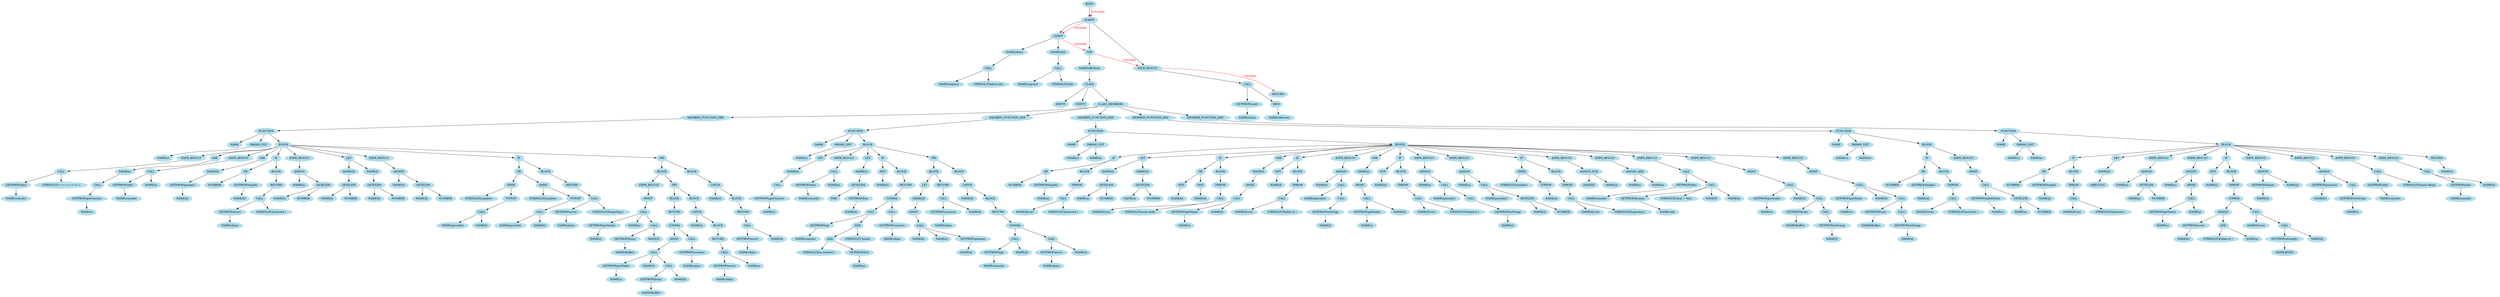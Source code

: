 digraph AST {
  node [color=lightblue2, style=filled];
  node0 [label="ROOT"];
  node1 [label="SCRIPT"];
  node0 -> node1 [weight=1];
  node2 [label="CONST"];
  node1 -> node2 [weight=1];
  node3 [label="NAME(shim)"];
  node2 -> node3 [weight=1];
  node4 [label="CALL"];
  node3 -> node4 [weight=1];
  node5 [label="NAME(require)"];
  node4 -> node5 [weight=1];
  node6 [label="STRINGLIT(fabric-shi)"];
  node4 -> node6 [weight=1];
  node7 [label="NAME(util)"];
  node2 -> node7 [weight=1];
  node8 [label="CALL"];
  node7 -> node8 [weight=1];
  node9 [label="NAME(require)"];
  node8 -> node9 [weight=1];
  node10 [label="STRINGLIT(util)"];
  node8 -> node10 [weight=1];
  node11 [label="VAR"];
  node2 -> node11 [label="UNCOND", fontcolor="red", weight=0.01, color="red"];
  node1 -> node11 [weight=1];
  node12 [label="NAME(ABstore)"];
  node11 -> node12 [weight=1];
  node13 [label="CLASS"];
  node12 -> node13 [weight=1];
  node14 [label="EMPTY"];
  node13 -> node14 [weight=1];
  node15 [label="EMPTY"];
  node13 -> node15 [weight=1];
  node16 [label="CLASS_MEMBERS"];
  node13 -> node16 [weight=1];
  node17 [label="MEMBER_FUNCTION_DEF"];
  node16 -> node17 [weight=1];
  node18 [label="FUNCTION"];
  node17 -> node18 [weight=1];
  node19 [label="NAME"];
  node18 -> node19 [weight=1];
  node20 [label="PARAM_LIST"];
  node18 -> node20 [weight=1];
  node21 [label="NAME(c)"];
  node20 -> node21 [weight=1];
  node22 [label="BLOCK"];
  node18 -> node22 [weight=1];
  node23 [label="EXPR_RESULT"];
  node22 -> node23 [weight=1];
  node24 [label="CALL"];
  node23 -> node24 [weight=1];
  node25 [label="GETPROP(info)"];
  node24 -> node25 [weight=1];
  node26 [label="NAME(console)"];
  node25 -> node26 [weight=1];
  node27 [label="STRINGLIT(========= )"];
  node24 -> node27 [weight=1];
  node28 [label="VAR"];
  node22 -> node28 [weight=1];
  node29 [label="NAME(a)"];
  node28 -> node29 [weight=1];
  node30 [label="CALL"];
  node29 -> node30 [weight=1];
  node31 [label="GETPROP(getFunctio)"];
  node30 -> node31 [weight=1];
  node32 [label="NAME(c)"];
  node31 -> node32 [weight=1];
  node33 [label="EXPR_RESULT"];
  node22 -> node33 [weight=1];
  node34 [label="CALL"];
  node33 -> node34 [weight=1];
  node35 [label="GETPROP(info)"];
  node34 -> node35 [weight=1];
  node36 [label="NAME(console)"];
  node35 -> node36 [weight=1];
  node37 [label="NAME(a)"];
  node34 -> node37 [weight=1];
  node38 [label="VAR"];
  node22 -> node38 [weight=1];
  node39 [label="NAME(b)"];
  node38 -> node39 [weight=1];
  node40 [label="GETPROP(params)"];
  node39 -> node40 [weight=1];
  node41 [label="NAME(a)"];
  node40 -> node41 [weight=1];
  node42 [label="IF"];
  node22 -> node42 [weight=1];
  node43 [label="NE"];
  node42 -> node43 [weight=1];
  node44 [label="NUMBER"];
  node43 -> node44 [weight=1];
  node45 [label="GETPROP(length)"];
  node43 -> node45 [weight=1];
  node46 [label="NAME(b)"];
  node45 -> node46 [weight=1];
  node47 [label="BLOCK"];
  node42 -> node47 [weight=1];
  node48 [label="RETURN"];
  node47 -> node48 [weight=1];
  node49 [label="CALL"];
  node48 -> node49 [weight=1];
  node50 [label="GETPROP(error)"];
  node49 -> node50 [weight=1];
  node51 [label="NAME(shim)"];
  node50 -> node51 [weight=1];
  node52 [label="STRINGLIT(Incorrect )"];
  node49 -> node52 [weight=1];
  node53 [label="EXPR_RESULT"];
  node22 -> node53 [weight=1];
  node54 [label="ASSIGN"];
  node53 -> node54 [weight=1];
  node55 [label="NAME(a)"];
  node54 -> node55 [weight=1];
  node56 [label="GETELEM"];
  node54 -> node56 [weight=1];
  node57 [label="NAME(b)"];
  node56 -> node57 [weight=1];
  node58 [label="NUMBER"];
  node56 -> node58 [weight=1];
  node59 [label="LET"];
  node22 -> node59 [weight=1];
  node60 [label="NAME(d)"];
  node59 -> node60 [weight=1];
  node61 [label="GETELEM"];
  node60 -> node61 [weight=1];
  node62 [label="NAME(b)"];
  node61 -> node62 [weight=1];
  node63 [label="NUMBER"];
  node61 -> node63 [weight=1];
  node64 [label="NAME(f)"];
  node59 -> node64 [weight=1];
  node65 [label="GETELEM"];
  node64 -> node65 [weight=1];
  node66 [label="NAME(b)"];
  node65 -> node66 [weight=1];
  node67 [label="NUMBER"];
  node65 -> node67 [weight=1];
  node68 [label="EXPR_RESULT"];
  node22 -> node68 [weight=1];
  node69 [label="ASSIGN"];
  node68 -> node69 [weight=1];
  node70 [label="NAME(b)"];
  node69 -> node70 [weight=1];
  node71 [label="GETELEM"];
  node69 -> node71 [weight=1];
  node72 [label="NAME(b)"];
  node71 -> node72 [weight=1];
  node73 [label="NUMBER"];
  node71 -> node73 [weight=1];
  node74 [label="IF"];
  node22 -> node74 [weight=1];
  node75 [label="OR"];
  node74 -> node75 [weight=1];
  node76 [label="SHNE"];
  node75 -> node76 [weight=1];
  node77 [label="STRINGLIT(number)"];
  node76 -> node77 [weight=1];
  node78 [label="TYPEOF"];
  node76 -> node78 [weight=1];
  node79 [label="CALL"];
  node78 -> node79 [weight=1];
  node80 [label="NAME(parseInt)"];
  node79 -> node80 [weight=1];
  node81 [label="NAME(f)"];
  node79 -> node81 [weight=1];
  node82 [label="SHNE"];
  node75 -> node82 [weight=1];
  node83 [label="STRINGLIT(number)"];
  node82 -> node83 [weight=1];
  node84 [label="TYPEOF"];
  node82 -> node84 [weight=1];
  node85 [label="CALL"];
  node84 -> node85 [weight=1];
  node86 [label="NAME(parseInt)"];
  node85 -> node86 [weight=1];
  node87 [label="NAME(b)"];
  node85 -> node87 [weight=1];
  node88 [label="BLOCK"];
  node74 -> node88 [weight=1];
  node89 [label="RETURN"];
  node88 -> node89 [weight=1];
  node90 [label="CALL"];
  node89 -> node90 [weight=1];
  node91 [label="GETPROP(error)"];
  node90 -> node91 [weight=1];
  node92 [label="NAME(shim)"];
  node91 -> node92 [weight=1];
  node93 [label="STRINGLIT(Expecting )"];
  node90 -> node93 [weight=1];
  node94 [label="TRY"];
  node22 -> node94 [weight=1];
  node95 [label="BLOCK"];
  node94 -> node95 [weight=1];
  node96 [label="EXPR_RESULT"];
  node95 -> node96 [weight=1];
  node97 [label="AWAIT"];
  node96 -> node97 [weight=1];
  node98 [label="CALL"];
  node97 -> node98 [weight=1];
  node99 [label="GETPROP(putState)"];
  node98 -> node99 [weight=1];
  node100 [label="NAME(c)"];
  node99 -> node100 [weight=1];
  node101 [label="NAME(a)"];
  node98 -> node101 [weight=1];
  node102 [label="CALL"];
  node98 -> node102 [weight=1];
  node103 [label="GETPROP(from)"];
  node102 -> node103 [weight=1];
  node104 [label="NAME(Buffer)"];
  node103 -> node104 [weight=1];
  node105 [label="NAME(f)"];
  node102 -> node105 [weight=1];
  node106 [label="TRY"];
  node95 -> node106 [weight=1];
  node107 [label="BLOCK"];
  node106 -> node107 [weight=1];
  node108 [label="RETURN"];
  node107 -> node108 [weight=1];
  node109 [label="COMMA"];
  node108 -> node109 [weight=1];
  node110 [label="AWAIT"];
  node109 -> node110 [weight=1];
  node111 [label="CALL"];
  node110 -> node111 [weight=1];
  node112 [label="GETPROP(putState)"];
  node111 -> node112 [weight=1];
  node113 [label="NAME(c)"];
  node112 -> node113 [weight=1];
  node114 [label="NAME(d)"];
  node111 -> node114 [weight=1];
  node115 [label="CALL"];
  node111 -> node115 [weight=1];
  node116 [label="GETPROP(from)"];
  node115 -> node116 [weight=1];
  node117 [label="NAME(Buffer)"];
  node116 -> node117 [weight=1];
  node118 [label="NAME(b)"];
  node115 -> node118 [weight=1];
  node119 [label="CALL"];
  node109 -> node119 [weight=1];
  node120 [label="GETPROP(success)"];
  node119 -> node120 [weight=1];
  node121 [label="NAME(shim)"];
  node120 -> node121 [weight=1];
  node122 [label="BLOCK"];
  node106 -> node122 [weight=1];
  node123 [label="CATCH"];
  node122 -> node123 [weight=1];
  node124 [label="NAME(e)"];
  node123 -> node124 [weight=1];
  node125 [label="BLOCK"];
  node123 -> node125 [weight=1];
  node126 [label="RETURN"];
  node125 -> node126 [weight=1];
  node127 [label="CALL"];
  node126 -> node127 [weight=1];
  node128 [label="GETPROP(error)"];
  node127 -> node128 [weight=1];
  node129 [label="NAME(shim)"];
  node128 -> node129 [weight=1];
  node130 [label="NAME(e)"];
  node127 -> node130 [weight=1];
  node131 [label="BLOCK"];
  node94 -> node131 [weight=1];
  node132 [label="CATCH"];
  node131 -> node132 [weight=1];
  node133 [label="NAME(e)"];
  node132 -> node133 [weight=1];
  node134 [label="BLOCK"];
  node132 -> node134 [weight=1];
  node135 [label="RETURN"];
  node134 -> node135 [weight=1];
  node136 [label="CALL"];
  node135 -> node136 [weight=1];
  node137 [label="GETPROP(error)"];
  node136 -> node137 [weight=1];
  node138 [label="NAME(shim)"];
  node137 -> node138 [weight=1];
  node139 [label="NAME(e)"];
  node136 -> node139 [weight=1];
  node140 [label="MEMBER_FUNCTION_DEF"];
  node16 -> node140 [weight=1];
  node141 [label="FUNCTION"];
  node140 -> node141 [weight=1];
  node142 [label="NAME"];
  node141 -> node142 [weight=1];
  node143 [label="PARAM_LIST"];
  node141 -> node143 [weight=1];
  node144 [label="NAME(c)"];
  node143 -> node144 [weight=1];
  node145 [label="BLOCK"];
  node141 -> node145 [weight=1];
  node146 [label="LET"];
  node145 -> node146 [weight=1];
  node147 [label="NAME(a)"];
  node146 -> node147 [weight=1];
  node148 [label="CALL"];
  node147 -> node148 [weight=1];
  node149 [label="GETPROP(getFunctio)"];
  node148 -> node149 [weight=1];
  node150 [label="NAME(c)"];
  node149 -> node150 [weight=1];
  node151 [label="EXPR_RESULT"];
  node145 -> node151 [weight=1];
  node152 [label="CALL"];
  node151 -> node152 [weight=1];
  node153 [label="GETPROP(info)"];
  node152 -> node153 [weight=1];
  node154 [label="NAME(console)"];
  node153 -> node154 [weight=1];
  node155 [label="NAME(a)"];
  node152 -> node155 [weight=1];
  node156 [label="LET"];
  node145 -> node156 [weight=1];
  node157 [label="NAME(b)"];
  node156 -> node157 [weight=1];
  node158 [label="GETELEM"];
  node157 -> node158 [weight=1];
  node159 [label="THIS"];
  node158 -> node159 [weight=1];
  node160 [label="GETPROP(fcn)"];
  node158 -> node160 [weight=1];
  node161 [label="NAME(a)"];
  node160 -> node161 [weight=1];
  node162 [label="IF"];
  node145 -> node162 [weight=1];
  node163 [label="NOT"];
  node162 -> node163 [weight=1];
  node164 [label="NAME(b)"];
  node163 -> node164 [weight=1];
  node165 [label="BLOCK"];
  node162 -> node165 [weight=1];
  node166 [label="RETURN"];
  node165 -> node166 [weight=1];
  node167 [label="COMMA"];
  node166 -> node167 [weight=1];
  node168 [label="CALL"];
  node167 -> node168 [weight=1];
  node169 [label="GETPROP(log)"];
  node168 -> node169 [weight=1];
  node170 [label="NAME(console)"];
  node169 -> node170 [weight=1];
  node171 [label="ADD"];
  node168 -> node171 [weight=1];
  node172 [label="ADD"];
  node171 -> node172 [weight=1];
  node173 [label="STRINGLIT(no method )"];
  node172 -> node173 [weight=1];
  node174 [label="GETPROP(fcn)"];
  node172 -> node174 [weight=1];
  node175 [label="NAME(a)"];
  node174 -> node175 [weight=1];
  node176 [label="STRINGLIT( found)"];
  node171 -> node176 [weight=1];
  node177 [label="CALL"];
  node167 -> node177 [weight=1];
  node178 [label="GETPROP(success)"];
  node177 -> node178 [weight=1];
  node179 [label="NAME(shim)"];
  node178 -> node179 [weight=1];
  node180 [label="TRY"];
  node145 -> node180 [weight=1];
  node181 [label="BLOCK"];
  node180 -> node181 [weight=1];
  node182 [label="LET"];
  node181 -> node182 [weight=1];
  node183 [label="NAME(d)"];
  node182 -> node183 [weight=1];
  node184 [label="AWAIT"];
  node183 -> node184 [weight=1];
  node185 [label="CALL"];
  node184 -> node185 [weight=1];
  node186 [label="NAME(b)"];
  node185 -> node186 [weight=1];
  node187 [label="NAME(c)"];
  node185 -> node187 [weight=1];
  node188 [label="GETPROP(params)"];
  node185 -> node188 [weight=1];
  node189 [label="NAME(a)"];
  node188 -> node189 [weight=1];
  node190 [label="RETURN"];
  node181 -> node190 [weight=1];
  node191 [label="CALL"];
  node190 -> node191 [weight=1];
  node192 [label="GETPROP(success)"];
  node191 -> node192 [weight=1];
  node193 [label="NAME(shim)"];
  node192 -> node193 [weight=1];
  node194 [label="NAME(d)"];
  node191 -> node194 [weight=1];
  node195 [label="BLOCK"];
  node180 -> node195 [weight=1];
  node196 [label="CATCH"];
  node195 -> node196 [weight=1];
  node197 [label="NAME(d)"];
  node196 -> node197 [weight=1];
  node198 [label="BLOCK"];
  node196 -> node198 [weight=1];
  node199 [label="RETURN"];
  node198 -> node199 [weight=1];
  node200 [label="COMMA"];
  node199 -> node200 [weight=1];
  node201 [label="CALL"];
  node200 -> node201 [weight=1];
  node202 [label="GETPROP(log)"];
  node201 -> node202 [weight=1];
  node203 [label="NAME(console)"];
  node202 -> node203 [weight=1];
  node204 [label="NAME(d)"];
  node201 -> node204 [weight=1];
  node205 [label="CALL"];
  node200 -> node205 [weight=1];
  node206 [label="GETPROP(error)"];
  node205 -> node206 [weight=1];
  node207 [label="NAME(shim)"];
  node206 -> node207 [weight=1];
  node208 [label="NAME(d)"];
  node205 -> node208 [weight=1];
  node209 [label="MEMBER_FUNCTION_DEF"];
  node16 -> node209 [weight=1];
  node210 [label="FUNCTION"];
  node209 -> node210 [weight=1];
  node211 [label="NAME"];
  node210 -> node211 [weight=1];
  node212 [label="PARAM_LIST"];
  node210 -> node212 [weight=1];
  node213 [label="NAME(c)"];
  node212 -> node213 [weight=1];
  node214 [label="NAME(a)"];
  node212 -> node214 [weight=1];
  node215 [label="BLOCK"];
  node210 -> node215 [weight=1];
  node216 [label="IF"];
  node215 -> node216 [weight=1];
  node217 [label="NE"];
  node216 -> node217 [weight=1];
  node218 [label="NUMBER"];
  node217 -> node218 [weight=1];
  node219 [label="GETPROP(length)"];
  node217 -> node219 [weight=1];
  node220 [label="NAME(a)"];
  node219 -> node220 [weight=1];
  node221 [label="BLOCK"];
  node216 -> node221 [weight=1];
  node222 [label="THROW"];
  node221 -> node222 [weight=1];
  node223 [label="CALL"];
  node222 -> node223 [weight=1];
  node224 [label="NAME(Error)"];
  node223 -> node224 [weight=1];
  node225 [label="STRINGLIT(Incorrect )"];
  node223 -> node225 [weight=1];
  node226 [label="LET"];
  node215 -> node226 [weight=1];
  node227 [label="NAME(b)"];
  node226 -> node227 [weight=1];
  node228 [label="GETELEM"];
  node227 -> node228 [weight=1];
  node229 [label="NAME(a)"];
  node228 -> node229 [weight=1];
  node230 [label="NUMBER"];
  node228 -> node230 [weight=1];
  node231 [label="NAME(d)"];
  node226 -> node231 [weight=1];
  node232 [label="GETELEM"];
  node231 -> node232 [weight=1];
  node233 [label="NAME(a)"];
  node232 -> node233 [weight=1];
  node234 [label="NUMBER"];
  node232 -> node234 [weight=1];
  node235 [label="IF"];
  node215 -> node235 [weight=1];
  node236 [label="OR"];
  node235 -> node236 [weight=1];
  node237 [label="NOT"];
  node236 -> node237 [weight=1];
  node238 [label="NAME(b)"];
  node237 -> node238 [weight=1];
  node239 [label="NOT"];
  node236 -> node239 [weight=1];
  node240 [label="NAME(d)"];
  node239 -> node240 [weight=1];
  node241 [label="BLOCK"];
  node235 -> node241 [weight=1];
  node242 [label="THROW"];
  node241 -> node242 [weight=1];
  node243 [label="CALL"];
  node242 -> node243 [weight=1];
  node244 [label="NAME(Error)"];
  node243 -> node244 [weight=1];
  node245 [label="STRINGLIT(asset hold)"];
  node243 -> node245 [weight=1];
  node246 [label="VAR"];
  node215 -> node246 [weight=1];
  node247 [label="NAME(f)"];
  node246 -> node247 [weight=1];
  node248 [label="AWAIT"];
  node247 -> node248 [weight=1];
  node249 [label="CALL"];
  node248 -> node249 [weight=1];
  node250 [label="GETPROP(getState)"];
  node249 -> node250 [weight=1];
  node251 [label="NAME(c)"];
  node250 -> node251 [weight=1];
  node252 [label="NAME(b)"];
  node249 -> node252 [weight=1];
  node253 [label="IF"];
  node215 -> node253 [weight=1];
  node254 [label="NOT"];
  node253 -> node254 [weight=1];
  node255 [label="NAME(f)"];
  node254 -> node255 [weight=1];
  node256 [label="BLOCK"];
  node253 -> node256 [weight=1];
  node257 [label="THROW"];
  node256 -> node257 [weight=1];
  node258 [label="CALL"];
  node257 -> node258 [weight=1];
  node259 [label="NAME(Error)"];
  node258 -> node259 [weight=1];
  node260 [label="STRINGLIT(Failed to )"];
  node258 -> node260 [weight=1];
  node261 [label="EXPR_RESULT"];
  node215 -> node261 [weight=1];
  node262 [label="ASSIGN"];
  node261 -> node262 [weight=1];
  node263 [label="NAME(f)"];
  node262 -> node263 [weight=1];
  node264 [label="CALL"];
  node262 -> node264 [weight=1];
  node265 [label="NAME(parseInt)"];
  node264 -> node265 [weight=1];
  node266 [label="CALL"];
  node264 -> node266 [weight=1];
  node267 [label="GETPROP(toString)"];
  node266 -> node267 [weight=1];
  node268 [label="NAME(f)"];
  node267 -> node268 [weight=1];
  node269 [label="VAR"];
  node215 -> node269 [weight=1];
  node270 [label="NAME(e)"];
  node269 -> node270 [weight=1];
  node271 [label="AWAIT"];
  node270 -> node271 [weight=1];
  node272 [label="CALL"];
  node271 -> node272 [weight=1];
  node273 [label="GETPROP(getState)"];
  node272 -> node273 [weight=1];
  node274 [label="NAME(c)"];
  node273 -> node274 [weight=1];
  node275 [label="NAME(d)"];
  node272 -> node275 [weight=1];
  node276 [label="IF"];
  node215 -> node276 [weight=1];
  node277 [label="NOT"];
  node276 -> node277 [weight=1];
  node278 [label="NAME(e)"];
  node277 -> node278 [weight=1];
  node279 [label="BLOCK"];
  node276 -> node279 [weight=1];
  node280 [label="THROW"];
  node279 -> node280 [weight=1];
  node281 [label="CALL"];
  node280 -> node281 [weight=1];
  node282 [label="NAME(Error)"];
  node281 -> node282 [weight=1];
  node283 [label="STRINGLIT(Failed to )"];
  node281 -> node283 [weight=1];
  node284 [label="EXPR_RESULT"];
  node215 -> node284 [weight=1];
  node285 [label="ASSIGN"];
  node284 -> node285 [weight=1];
  node286 [label="NAME(e)"];
  node285 -> node286 [weight=1];
  node287 [label="CALL"];
  node285 -> node287 [weight=1];
  node288 [label="NAME(parseInt)"];
  node287 -> node288 [weight=1];
  node289 [label="CALL"];
  node287 -> node289 [weight=1];
  node290 [label="GETPROP(toString)"];
  node289 -> node290 [weight=1];
  node291 [label="NAME(e)"];
  node290 -> node291 [weight=1];
  node292 [label="EXPR_RESULT"];
  node215 -> node292 [weight=1];
  node293 [label="ASSIGN"];
  node292 -> node293 [weight=1];
  node294 [label="NAME(a)"];
  node293 -> node294 [weight=1];
  node295 [label="CALL"];
  node293 -> node295 [weight=1];
  node296 [label="NAME(parseInt)"];
  node295 -> node296 [weight=1];
  node297 [label="GETELEM"];
  node295 -> node297 [weight=1];
  node298 [label="NAME(a)"];
  node297 -> node298 [weight=1];
  node299 [label="NUMBER"];
  node297 -> node299 [weight=1];
  node300 [label="IF"];
  node215 -> node300 [weight=1];
  node301 [label="SHNE"];
  node300 -> node301 [weight=1];
  node302 [label="STRINGLIT(number)"];
  node301 -> node302 [weight=1];
  node303 [label="TYPEOF"];
  node301 -> node303 [weight=1];
  node304 [label="NAME(a)"];
  node303 -> node304 [weight=1];
  node305 [label="BLOCK"];
  node300 -> node305 [weight=1];
  node306 [label="THROW"];
  node305 -> node306 [weight=1];
  node307 [label="CALL"];
  node306 -> node307 [weight=1];
  node308 [label="NAME(Error)"];
  node307 -> node308 [weight=1];
  node309 [label="STRINGLIT(Expecting )"];
  node307 -> node309 [weight=1];
  node310 [label="EXPR_RESULT"];
  node215 -> node310 [weight=1];
  node311 [label="ASSIGN_SUB"];
  node310 -> node311 [weight=1];
  node312 [label="NAME(f)"];
  node311 -> node312 [weight=1];
  node313 [label="NAME(a)"];
  node311 -> node313 [weight=1];
  node314 [label="EXPR_RESULT"];
  node215 -> node314 [weight=1];
  node315 [label="ASSIGN_ADD"];
  node314 -> node315 [weight=1];
  node316 [label="NAME(e)"];
  node315 -> node316 [weight=1];
  node317 [label="NAME(a)"];
  node315 -> node317 [weight=1];
  node318 [label="EXPR_RESULT"];
  node215 -> node318 [weight=1];
  node319 [label="CALL"];
  node318 -> node319 [weight=1];
  node320 [label="GETPROP(info)"];
  node319 -> node320 [weight=1];
  node321 [label="NAME(console)"];
  node320 -> node321 [weight=1];
  node322 [label="CALL"];
  node319 -> node322 [weight=1];
  node323 [label="GETPROP(format)"];
  node322 -> node323 [weight=1];
  node324 [label="NAME(util)"];
  node323 -> node324 [weight=1];
  node325 [label="STRINGLIT(Aval = %d,)"];
  node322 -> node325 [weight=1];
  node326 [label="NAME(f)"];
  node322 -> node326 [weight=1];
  node327 [label="NAME(e)"];
  node322 -> node327 [weight=1];
  node328 [label="EXPR_RESULT"];
  node215 -> node328 [weight=1];
  node329 [label="AWAIT"];
  node328 -> node329 [weight=1];
  node330 [label="CALL"];
  node329 -> node330 [weight=1];
  node331 [label="GETPROP(putState)"];
  node330 -> node331 [weight=1];
  node332 [label="NAME(c)"];
  node331 -> node332 [weight=1];
  node333 [label="NAME(b)"];
  node330 -> node333 [weight=1];
  node334 [label="CALL"];
  node330 -> node334 [weight=1];
  node335 [label="GETPROP(from)"];
  node334 -> node335 [weight=1];
  node336 [label="NAME(Buffer)"];
  node335 -> node336 [weight=1];
  node337 [label="CALL"];
  node334 -> node337 [weight=1];
  node338 [label="GETPROP(toString)"];
  node337 -> node338 [weight=1];
  node339 [label="NAME(f)"];
  node338 -> node339 [weight=1];
  node340 [label="EXPR_RESULT"];
  node215 -> node340 [weight=1];
  node341 [label="AWAIT"];
  node340 -> node341 [weight=1];
  node342 [label="CALL"];
  node341 -> node342 [weight=1];
  node343 [label="GETPROP(putState)"];
  node342 -> node343 [weight=1];
  node344 [label="NAME(c)"];
  node343 -> node344 [weight=1];
  node345 [label="NAME(d)"];
  node342 -> node345 [weight=1];
  node346 [label="CALL"];
  node342 -> node346 [weight=1];
  node347 [label="GETPROP(from)"];
  node346 -> node347 [weight=1];
  node348 [label="NAME(Buffer)"];
  node347 -> node348 [weight=1];
  node349 [label="CALL"];
  node346 -> node349 [weight=1];
  node350 [label="GETPROP(toString)"];
  node349 -> node350 [weight=1];
  node351 [label="NAME(e)"];
  node350 -> node351 [weight=1];
  node352 [label="MEMBER_FUNCTION_DEF"];
  node16 -> node352 [weight=1];
  node353 [label="FUNCTION"];
  node352 -> node353 [weight=1];
  node354 [label="NAME"];
  node353 -> node354 [weight=1];
  node355 [label="PARAM_LIST"];
  node353 -> node355 [weight=1];
  node356 [label="NAME(c)"];
  node355 -> node356 [weight=1];
  node357 [label="NAME(a)"];
  node355 -> node357 [weight=1];
  node358 [label="BLOCK"];
  node353 -> node358 [weight=1];
  node359 [label="IF"];
  node358 -> node359 [weight=1];
  node360 [label="NE"];
  node359 -> node360 [weight=1];
  node361 [label="NUMBER"];
  node360 -> node361 [weight=1];
  node362 [label="GETPROP(length)"];
  node360 -> node362 [weight=1];
  node363 [label="NAME(a)"];
  node362 -> node363 [weight=1];
  node364 [label="BLOCK"];
  node359 -> node364 [weight=1];
  node365 [label="THROW"];
  node364 -> node365 [weight=1];
  node366 [label="CALL"];
  node365 -> node366 [weight=1];
  node367 [label="NAME(Error)"];
  node366 -> node367 [weight=1];
  node368 [label="STRINGLIT(Incorrect )"];
  node366 -> node368 [weight=1];
  node369 [label="EXPR_RESULT"];
  node358 -> node369 [weight=1];
  node370 [label="AWAIT"];
  node369 -> node370 [weight=1];
  node371 [label="CALL"];
  node370 -> node371 [weight=1];
  node372 [label="GETPROP(deleteStat)"];
  node371 -> node372 [weight=1];
  node373 [label="NAME(c)"];
  node372 -> node373 [weight=1];
  node374 [label="GETELEM"];
  node371 -> node374 [weight=1];
  node375 [label="NAME(a)"];
  node374 -> node375 [weight=1];
  node376 [label="NUMBER"];
  node374 -> node376 [weight=1];
  node377 [label="MEMBER_FUNCTION_DEF"];
  node16 -> node377 [weight=1];
  node378 [label="FUNCTION"];
  node377 -> node378 [weight=1];
  node379 [label="NAME"];
  node378 -> node379 [weight=1];
  node380 [label="PARAM_LIST"];
  node378 -> node380 [weight=1];
  node381 [label="NAME(c)"];
  node380 -> node381 [weight=1];
  node382 [label="NAME(a)"];
  node380 -> node382 [weight=1];
  node383 [label="BLOCK"];
  node378 -> node383 [weight=1];
  node384 [label="IF"];
  node383 -> node384 [weight=1];
  node385 [label="NE"];
  node384 -> node385 [weight=1];
  node386 [label="NUMBER"];
  node385 -> node386 [weight=1];
  node387 [label="GETPROP(length)"];
  node385 -> node387 [weight=1];
  node388 [label="NAME(a)"];
  node387 -> node388 [weight=1];
  node389 [label="BLOCK"];
  node384 -> node389 [weight=1];
  node390 [label="THROW"];
  node389 -> node390 [weight=1];
  node391 [label="CALL"];
  node390 -> node391 [weight=1];
  node392 [label="NAME(Error)"];
  node391 -> node392 [weight=1];
  node393 [label="STRINGLIT(Incorrect )"];
  node391 -> node393 [weight=1];
  node394 [label="LET"];
  node383 -> node394 [weight=1];
  node395 [label="NAME(b)"];
  node394 -> node395 [weight=1];
  node396 [label="OBJECTLIT"];
  node395 -> node396 [weight=1];
  node397 [label="EXPR_RESULT"];
  node383 -> node397 [weight=1];
  node398 [label="ASSIGN"];
  node397 -> node398 [weight=1];
  node399 [label="NAME(a)"];
  node398 -> node399 [weight=1];
  node400 [label="GETELEM"];
  node398 -> node400 [weight=1];
  node401 [label="NAME(a)"];
  node400 -> node401 [weight=1];
  node402 [label="NUMBER"];
  node400 -> node402 [weight=1];
  node403 [label="EXPR_RESULT"];
  node383 -> node403 [weight=1];
  node404 [label="ASSIGN"];
  node403 -> node404 [weight=1];
  node405 [label="NAME(c)"];
  node404 -> node405 [weight=1];
  node406 [label="AWAIT"];
  node404 -> node406 [weight=1];
  node407 [label="CALL"];
  node406 -> node407 [weight=1];
  node408 [label="GETPROP(getState)"];
  node407 -> node408 [weight=1];
  node409 [label="NAME(c)"];
  node408 -> node409 [weight=1];
  node410 [label="NAME(a)"];
  node407 -> node410 [weight=1];
  node411 [label="IF"];
  node383 -> node411 [weight=1];
  node412 [label="NOT"];
  node411 -> node412 [weight=1];
  node413 [label="NAME(c)"];
  node412 -> node413 [weight=1];
  node414 [label="BLOCK"];
  node411 -> node414 [weight=1];
  node415 [label="THROW"];
  node414 -> node415 [weight=1];
  node416 [label="COMMA"];
  node415 -> node416 [weight=1];
  node417 [label="ASSIGN"];
  node416 -> node417 [weight=1];
  node418 [label="GETPROP(error)"];
  node417 -> node418 [weight=1];
  node419 [label="NAME(b)"];
  node418 -> node419 [weight=1];
  node420 [label="ADD"];
  node417 -> node420 [weight=1];
  node421 [label="STRINGLIT(Failed to )"];
  node420 -> node421 [weight=1];
  node422 [label="NAME(a)"];
  node420 -> node422 [weight=1];
  node423 [label="CALL"];
  node416 -> node423 [weight=1];
  node424 [label="NAME(Error)"];
  node423 -> node424 [weight=1];
  node425 [label="CALL"];
  node423 -> node425 [weight=1];
  node426 [label="GETPROP(stringify)"];
  node425 -> node426 [weight=1];
  node427 [label="NAME(JSON)"];
  node426 -> node427 [weight=1];
  node428 [label="NAME(b)"];
  node425 -> node428 [weight=1];
  node429 [label="EXPR_RESULT"];
  node383 -> node429 [weight=1];
  node430 [label="ASSIGN"];
  node429 -> node430 [weight=1];
  node431 [label="GETPROP(name)"];
  node430 -> node431 [weight=1];
  node432 [label="NAME(b)"];
  node431 -> node432 [weight=1];
  node433 [label="NAME(a)"];
  node430 -> node433 [weight=1];
  node434 [label="EXPR_RESULT"];
  node383 -> node434 [weight=1];
  node435 [label="ASSIGN"];
  node434 -> node435 [weight=1];
  node436 [label="GETPROP(amount)"];
  node435 -> node436 [weight=1];
  node437 [label="NAME(b)"];
  node436 -> node437 [weight=1];
  node438 [label="CALL"];
  node435 -> node438 [weight=1];
  node439 [label="GETPROP(toString)"];
  node438 -> node439 [weight=1];
  node440 [label="NAME(c)"];
  node439 -> node440 [weight=1];
  node441 [label="EXPR_RESULT"];
  node383 -> node441 [weight=1];
  node442 [label="CALL"];
  node441 -> node442 [weight=1];
  node443 [label="GETPROP(info)"];
  node442 -> node443 [weight=1];
  node444 [label="NAME(console)"];
  node443 -> node444 [weight=1];
  node445 [label="STRINGLIT(Query Resp)"];
  node442 -> node445 [weight=1];
  node446 [label="EXPR_RESULT"];
  node383 -> node446 [weight=1];
  node447 [label="CALL"];
  node446 -> node447 [weight=1];
  node448 [label="GETPROP(info)"];
  node447 -> node448 [weight=1];
  node449 [label="NAME(console)"];
  node448 -> node449 [weight=1];
  node450 [label="NAME(b)"];
  node447 -> node450 [weight=1];
  node451 [label="RETURN"];
  node383 -> node451 [weight=1];
  node452 [label="NAME(c)"];
  node451 -> node452 [weight=1];
  node453 [label="EXPR_RESULT"];
  node11 -> node453 [label="UNCOND", fontcolor="red", weight=0.01, color="red"];
  node1 -> node453 [weight=1];
  node454 [label="CALL"];
  node453 -> node454 [weight=1];
  node455 [label="GETPROP(start)"];
  node454 -> node455 [weight=1];
  node456 [label="NAME(shim)"];
  node455 -> node456 [weight=1];
  node457 [label="NEW"];
  node454 -> node457 [weight=1];
  node458 [label="NAME(ABstore)"];
  node457 -> node458 [weight=1];
  node453 -> RETURN [label="UNCOND", fontcolor="red", weight=0.01, color="red"];
  node1 -> node2 [label="UNCOND", fontcolor="red", weight=0.01, color="red"];
  node0 -> node1 [label="UNCOND", fontcolor="red", weight=0.01, color="red"];
}

